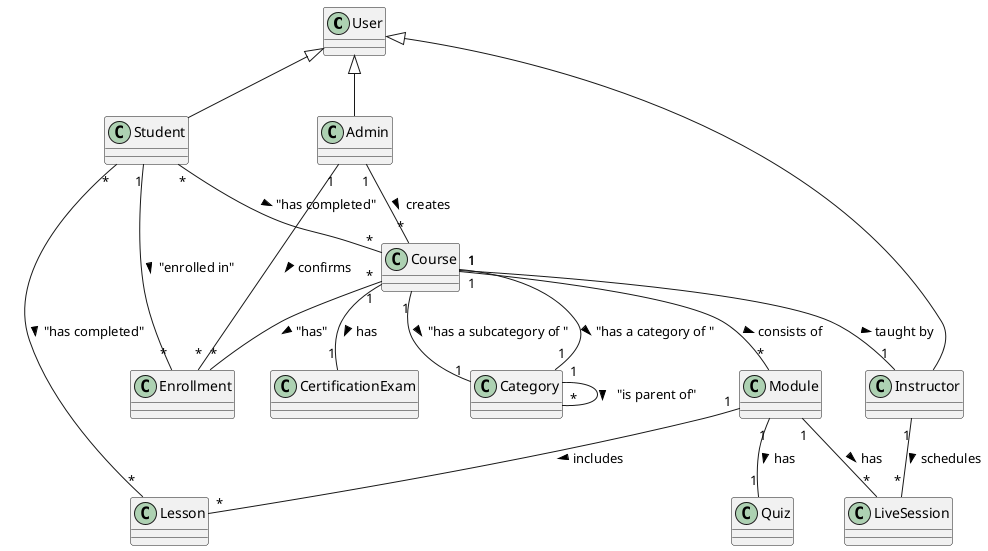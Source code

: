 @startuml
' User Management
class User {
}





' Course Management
class Course {
}



class LiveSession {
}


class Category {
}

class Module {
}

class Lesson {
}






class Instructor extends User {
}

class Admin extends User {
}

class Student extends User {
}


' Content Delivery




' Assessment Engine

class CertificationExam{ 
}







' Relationships
Course "1" -- "1" Instructor : taught by >
Course "1" -- "*" Module : consists of >
Module "1" -- "*" Lesson : includes >
Module "1" -- "1" Quiz : has > 
Course "1" -- "1" CertificationExam : has > 
Instructor "1" -- "*" LiveSession : schedules >

' Enrollment (Many-to-Many between User and Course)
class Enrollment {
}


Student "1" -- "*" Enrollment : "enrolled in" >
Course "*" -- "*" Enrollment : "has" >
Admin "1" -- "*" "Enrollment" : confirms >
Admin "1" -- "*" "Course" : creates >

Category "1" -- "*" Category : "is parent of" >
Course "1" -- "1" Category : "has a category of " >
Course "1" -- "1" Category : "has a subcategory of " >


Student "*" -- "*" Course : "has completed" >
Student "*" -- "*" Lesson : "has completed" >


Module "1" -- "*" LiveSession : has >
@enduml